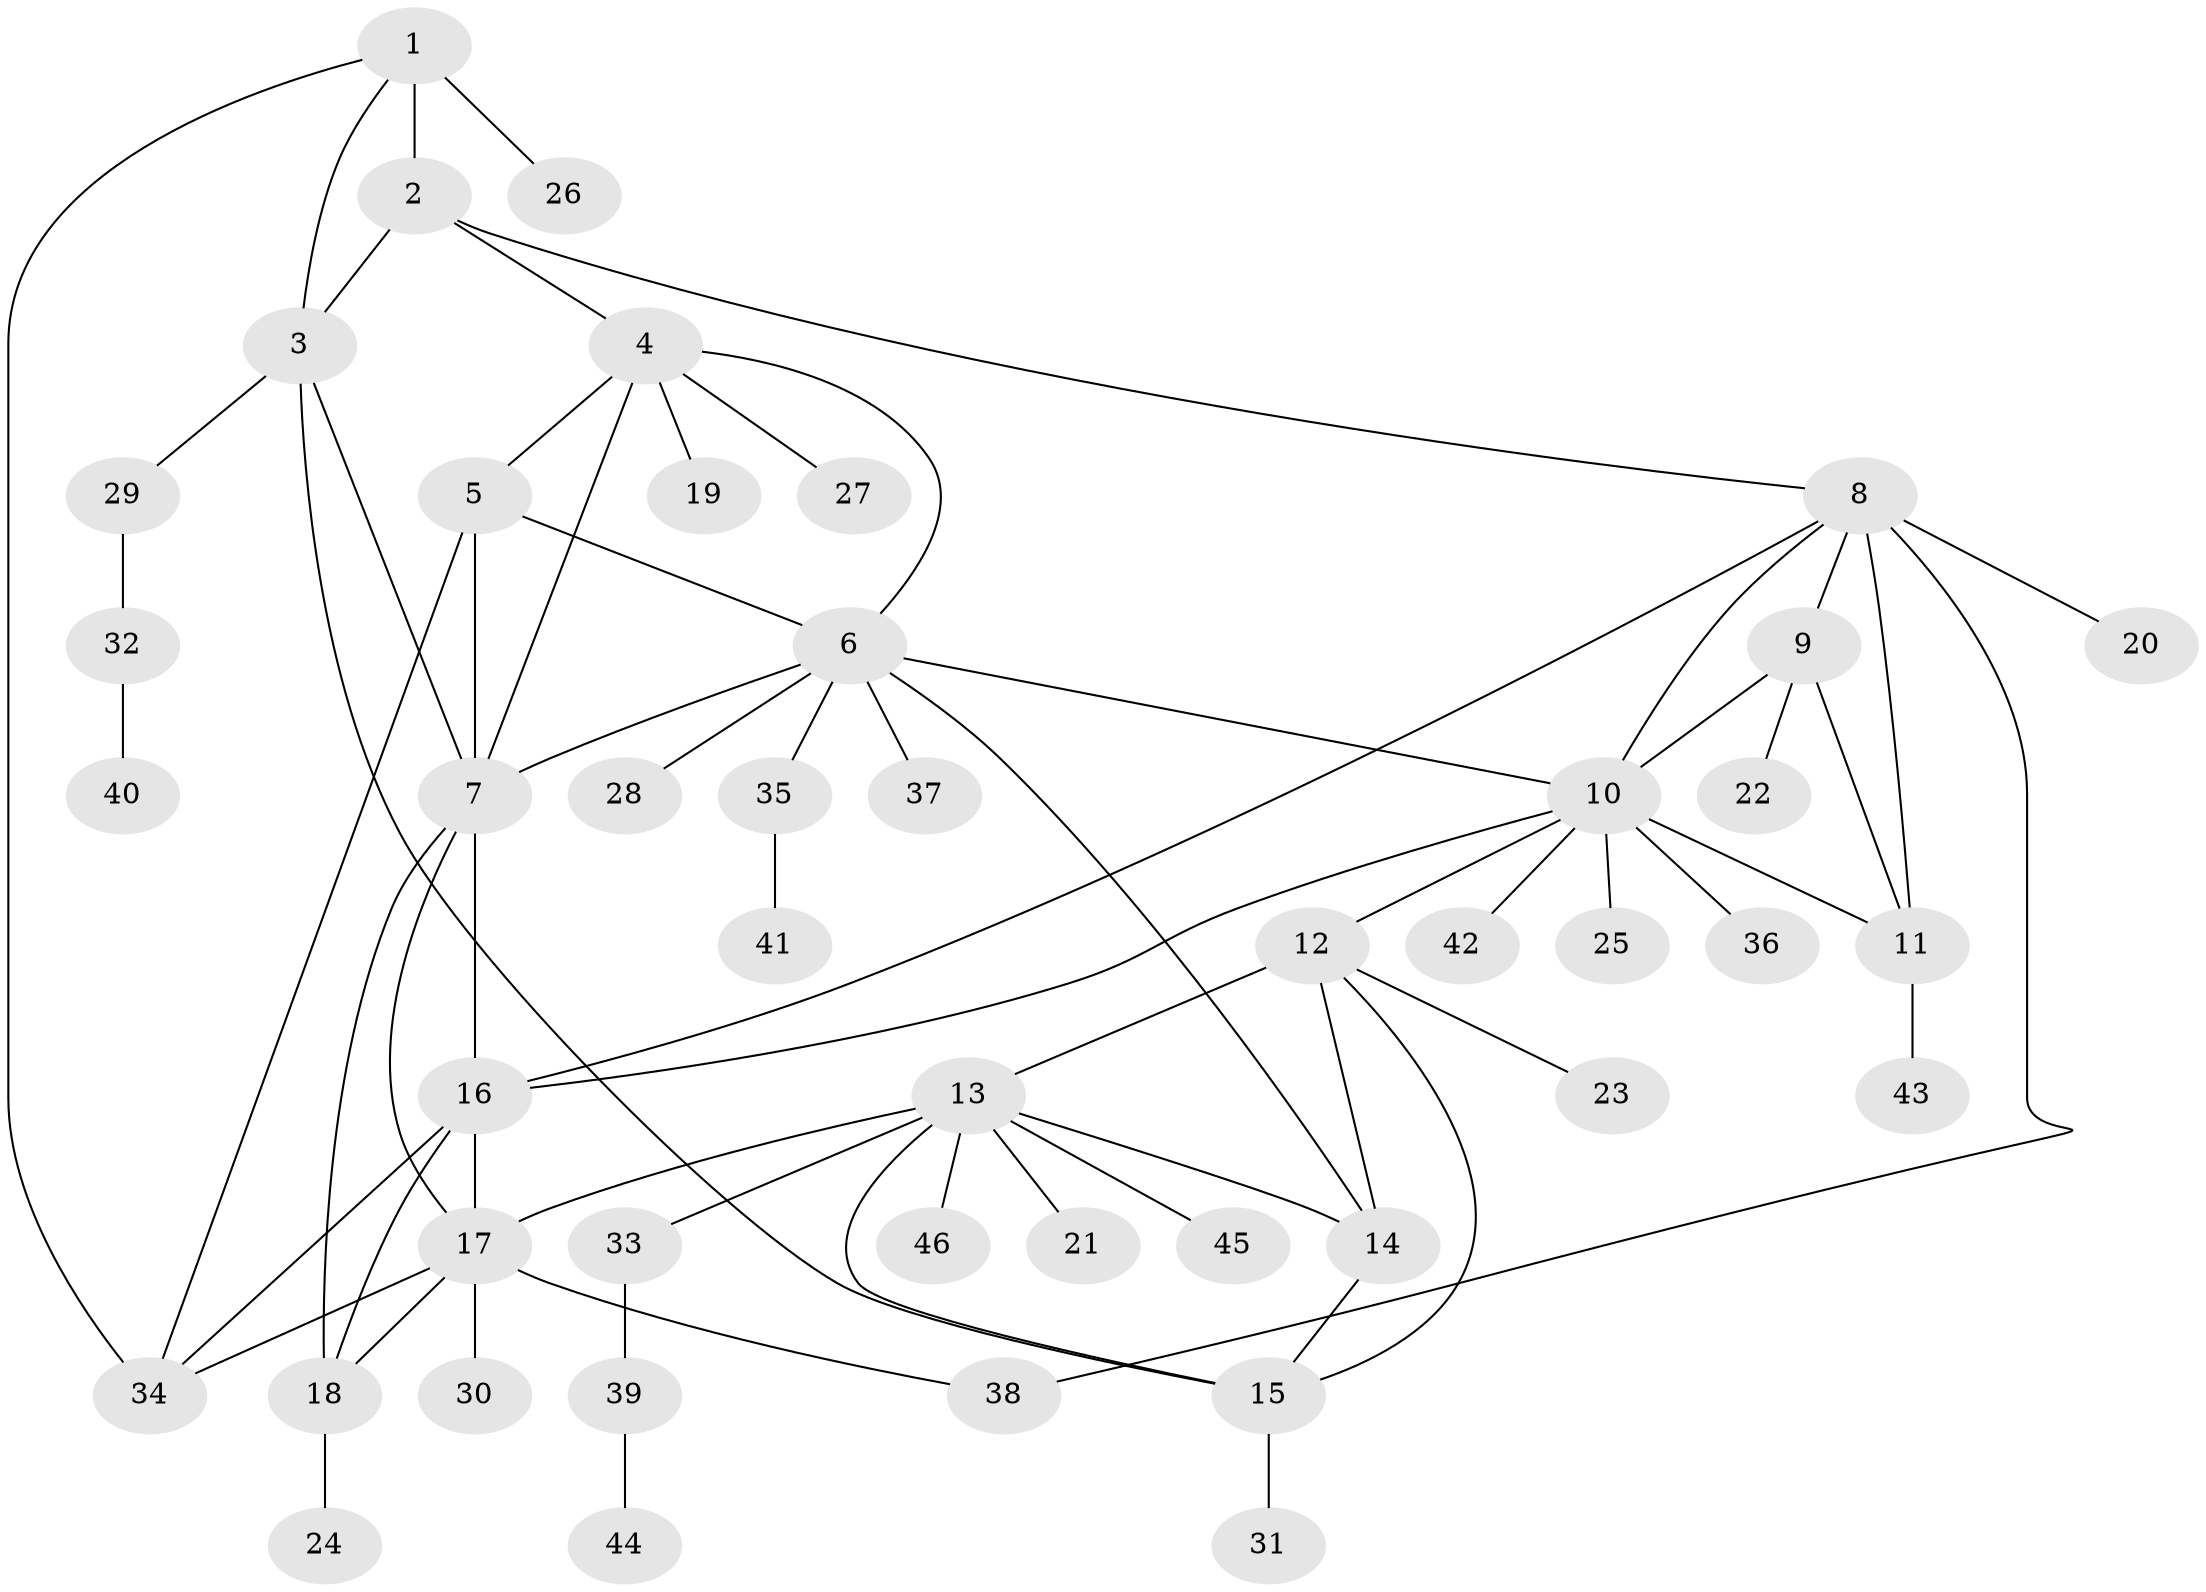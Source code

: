 // original degree distribution, {8: 0.03260869565217391, 6: 0.03260869565217391, 3: 0.06521739130434782, 7: 0.021739130434782608, 9: 0.03260869565217391, 5: 0.05434782608695652, 11: 0.010869565217391304, 14: 0.010869565217391304, 2: 0.13043478260869565, 1: 0.5978260869565217, 4: 0.010869565217391304}
// Generated by graph-tools (version 1.1) at 2025/37/03/09/25 02:37:30]
// undirected, 46 vertices, 69 edges
graph export_dot {
graph [start="1"]
  node [color=gray90,style=filled];
  1;
  2;
  3;
  4;
  5;
  6;
  7;
  8;
  9;
  10;
  11;
  12;
  13;
  14;
  15;
  16;
  17;
  18;
  19;
  20;
  21;
  22;
  23;
  24;
  25;
  26;
  27;
  28;
  29;
  30;
  31;
  32;
  33;
  34;
  35;
  36;
  37;
  38;
  39;
  40;
  41;
  42;
  43;
  44;
  45;
  46;
  1 -- 2 [weight=1.0];
  1 -- 3 [weight=2.0];
  1 -- 26 [weight=3.0];
  1 -- 34 [weight=1.0];
  2 -- 3 [weight=2.0];
  2 -- 4 [weight=1.0];
  2 -- 8 [weight=1.0];
  3 -- 7 [weight=1.0];
  3 -- 15 [weight=1.0];
  3 -- 29 [weight=1.0];
  4 -- 5 [weight=1.0];
  4 -- 6 [weight=1.0];
  4 -- 7 [weight=1.0];
  4 -- 19 [weight=1.0];
  4 -- 27 [weight=1.0];
  5 -- 6 [weight=1.0];
  5 -- 7 [weight=4.0];
  5 -- 34 [weight=1.0];
  6 -- 7 [weight=1.0];
  6 -- 10 [weight=1.0];
  6 -- 14 [weight=1.0];
  6 -- 28 [weight=1.0];
  6 -- 35 [weight=1.0];
  6 -- 37 [weight=1.0];
  7 -- 16 [weight=1.0];
  7 -- 17 [weight=1.0];
  7 -- 18 [weight=1.0];
  8 -- 9 [weight=1.0];
  8 -- 10 [weight=1.0];
  8 -- 11 [weight=1.0];
  8 -- 16 [weight=1.0];
  8 -- 20 [weight=2.0];
  8 -- 38 [weight=1.0];
  9 -- 10 [weight=1.0];
  9 -- 11 [weight=1.0];
  9 -- 22 [weight=1.0];
  10 -- 11 [weight=1.0];
  10 -- 12 [weight=1.0];
  10 -- 16 [weight=1.0];
  10 -- 25 [weight=1.0];
  10 -- 36 [weight=2.0];
  10 -- 42 [weight=1.0];
  11 -- 43 [weight=1.0];
  12 -- 13 [weight=1.0];
  12 -- 14 [weight=1.0];
  12 -- 15 [weight=1.0];
  12 -- 23 [weight=2.0];
  13 -- 14 [weight=1.0];
  13 -- 15 [weight=1.0];
  13 -- 17 [weight=1.0];
  13 -- 21 [weight=1.0];
  13 -- 33 [weight=1.0];
  13 -- 45 [weight=1.0];
  13 -- 46 [weight=1.0];
  14 -- 15 [weight=1.0];
  15 -- 31 [weight=1.0];
  16 -- 17 [weight=7.0];
  16 -- 18 [weight=1.0];
  16 -- 34 [weight=1.0];
  17 -- 18 [weight=1.0];
  17 -- 30 [weight=1.0];
  17 -- 34 [weight=1.0];
  17 -- 38 [weight=1.0];
  18 -- 24 [weight=4.0];
  29 -- 32 [weight=1.0];
  32 -- 40 [weight=2.0];
  33 -- 39 [weight=1.0];
  35 -- 41 [weight=1.0];
  39 -- 44 [weight=1.0];
}
